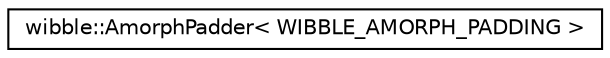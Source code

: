 digraph G
{
  edge [fontname="Helvetica",fontsize="10",labelfontname="Helvetica",labelfontsize="10"];
  node [fontname="Helvetica",fontsize="10",shape=record];
  rankdir="LR";
  Node1 [label="wibble::AmorphPadder\< WIBBLE_AMORPH_PADDING \>",height=0.2,width=0.4,color="black", fillcolor="white", style="filled",URL="$classwibble_1_1AmorphPadder.html"];
}
